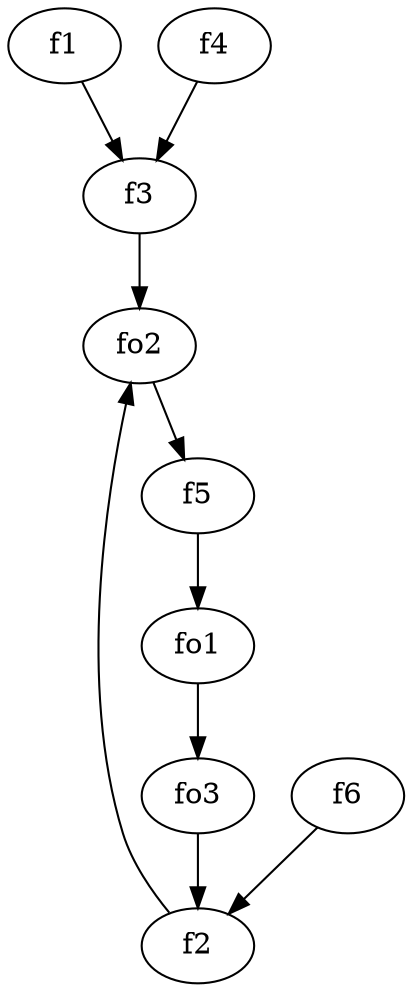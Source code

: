 strict digraph  {
f1;
f2;
f3;
f4;
f5;
f6;
fo1;
fo2;
fo3;
f1 -> f3  [weight=2];
f2 -> fo2  [weight=2];
f3 -> fo2  [weight=2];
f4 -> f3  [weight=2];
f5 -> fo1  [weight=2];
f6 -> f2  [weight=2];
fo1 -> fo3  [weight=2];
fo2 -> f5  [weight=2];
fo3 -> f2  [weight=2];
}
